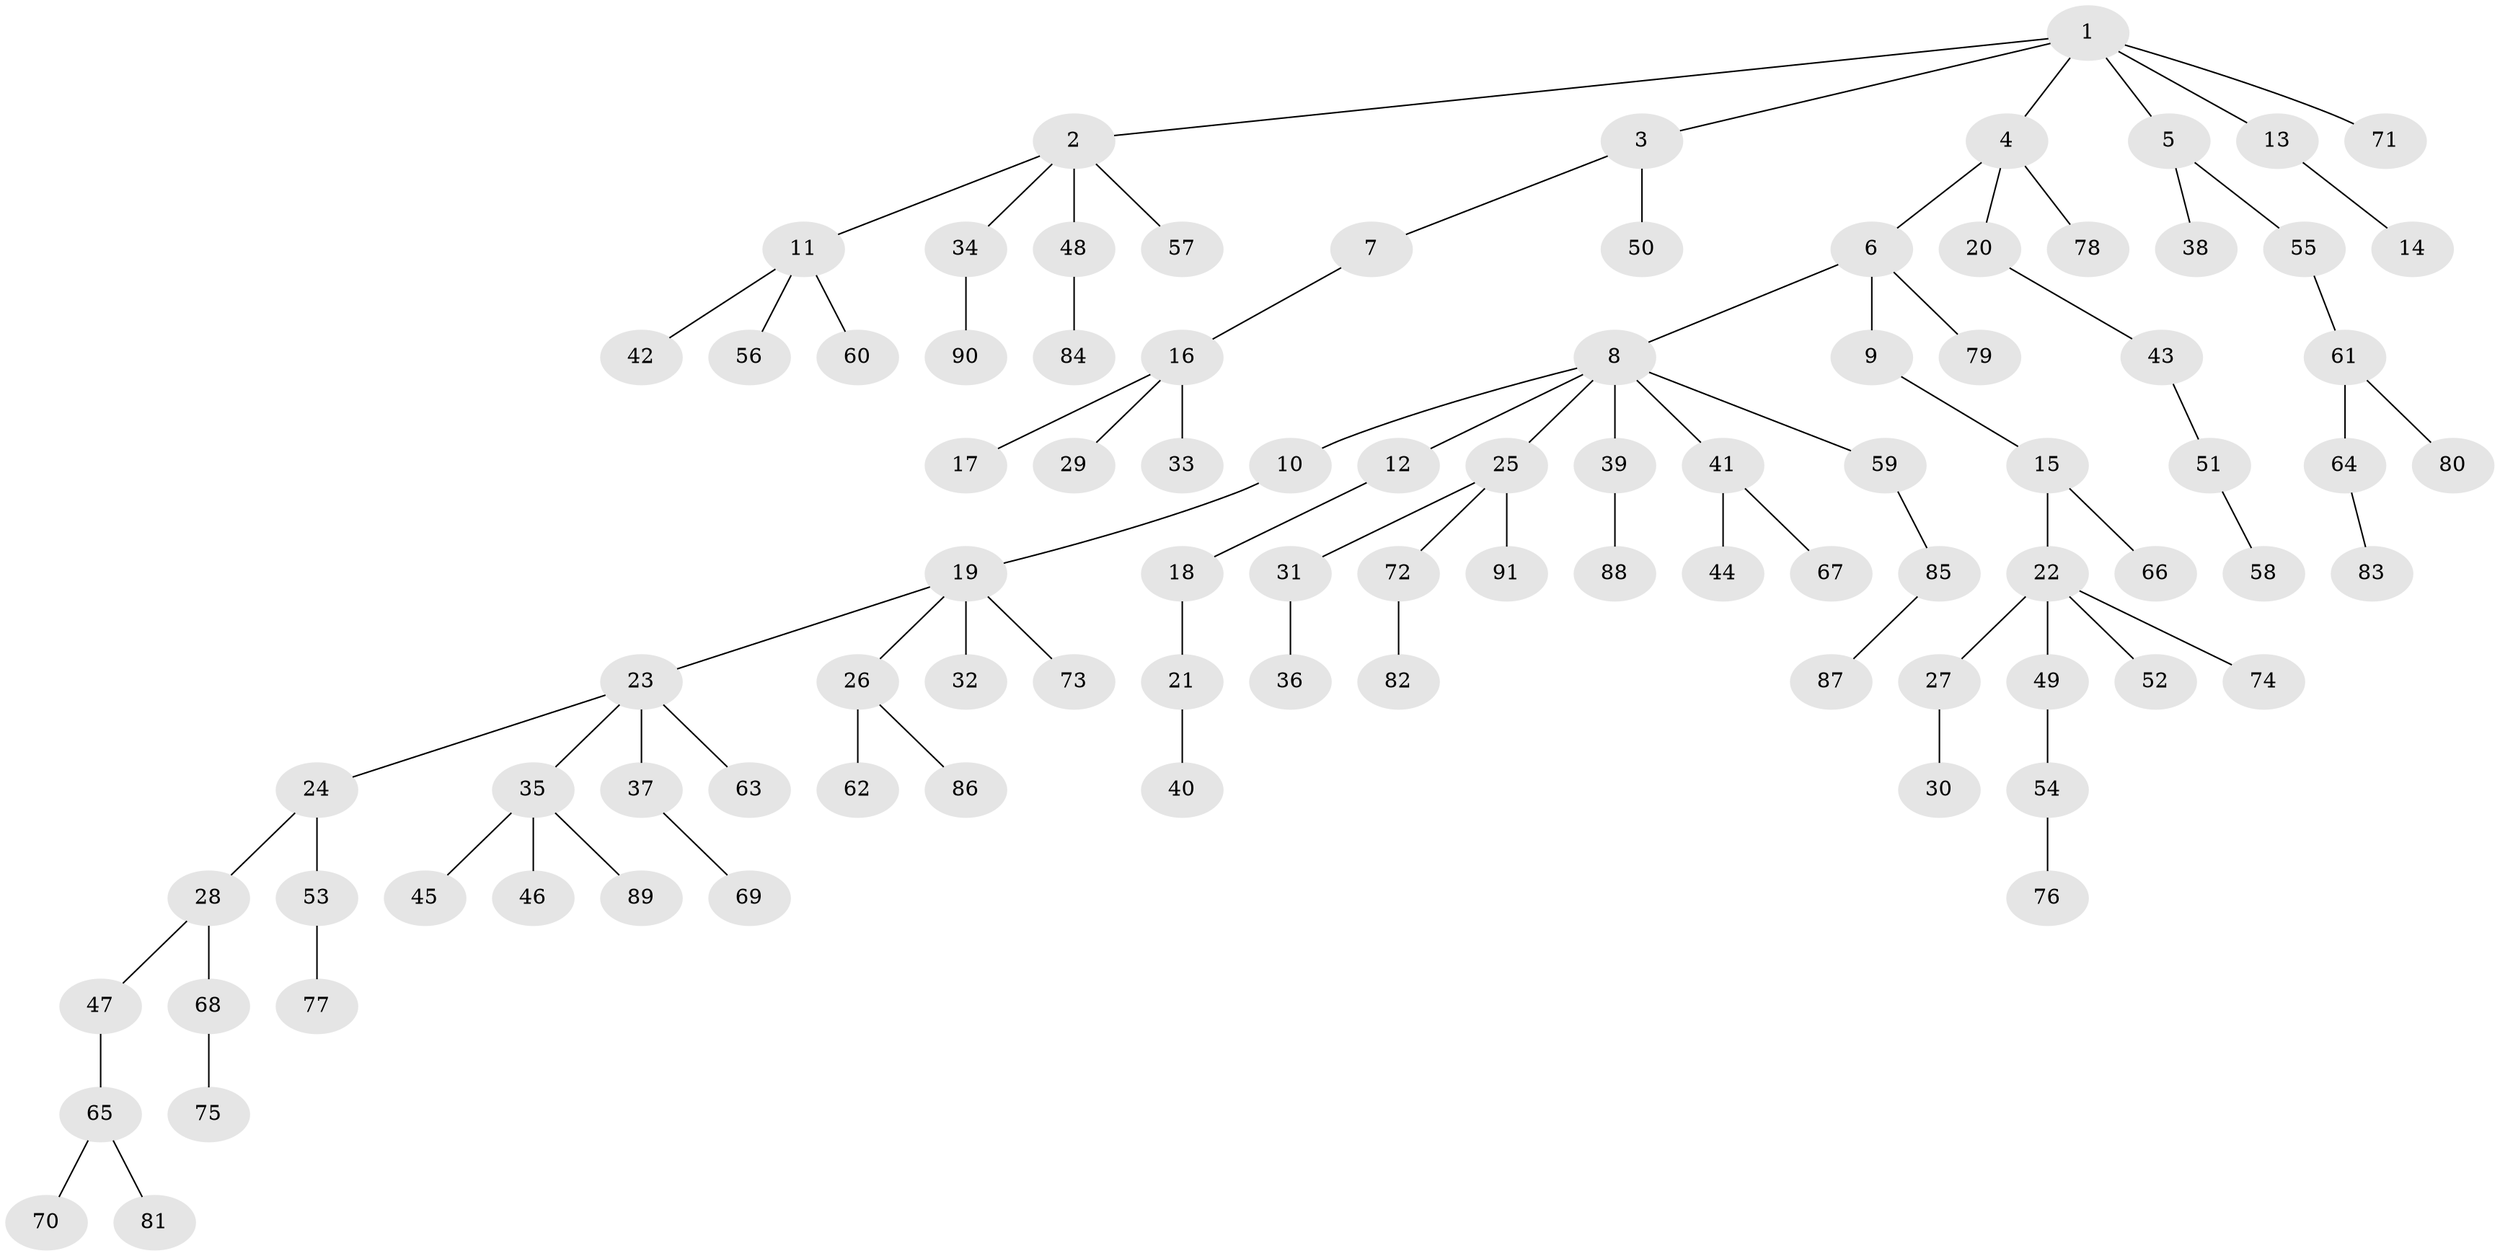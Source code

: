 // Generated by graph-tools (version 1.1) at 2025/02/03/09/25 03:02:22]
// undirected, 91 vertices, 90 edges
graph export_dot {
graph [start="1"]
  node [color=gray90,style=filled];
  1;
  2;
  3;
  4;
  5;
  6;
  7;
  8;
  9;
  10;
  11;
  12;
  13;
  14;
  15;
  16;
  17;
  18;
  19;
  20;
  21;
  22;
  23;
  24;
  25;
  26;
  27;
  28;
  29;
  30;
  31;
  32;
  33;
  34;
  35;
  36;
  37;
  38;
  39;
  40;
  41;
  42;
  43;
  44;
  45;
  46;
  47;
  48;
  49;
  50;
  51;
  52;
  53;
  54;
  55;
  56;
  57;
  58;
  59;
  60;
  61;
  62;
  63;
  64;
  65;
  66;
  67;
  68;
  69;
  70;
  71;
  72;
  73;
  74;
  75;
  76;
  77;
  78;
  79;
  80;
  81;
  82;
  83;
  84;
  85;
  86;
  87;
  88;
  89;
  90;
  91;
  1 -- 2;
  1 -- 3;
  1 -- 4;
  1 -- 5;
  1 -- 13;
  1 -- 71;
  2 -- 11;
  2 -- 34;
  2 -- 48;
  2 -- 57;
  3 -- 7;
  3 -- 50;
  4 -- 6;
  4 -- 20;
  4 -- 78;
  5 -- 38;
  5 -- 55;
  6 -- 8;
  6 -- 9;
  6 -- 79;
  7 -- 16;
  8 -- 10;
  8 -- 12;
  8 -- 25;
  8 -- 39;
  8 -- 41;
  8 -- 59;
  9 -- 15;
  10 -- 19;
  11 -- 42;
  11 -- 56;
  11 -- 60;
  12 -- 18;
  13 -- 14;
  15 -- 22;
  15 -- 66;
  16 -- 17;
  16 -- 29;
  16 -- 33;
  18 -- 21;
  19 -- 23;
  19 -- 26;
  19 -- 32;
  19 -- 73;
  20 -- 43;
  21 -- 40;
  22 -- 27;
  22 -- 49;
  22 -- 52;
  22 -- 74;
  23 -- 24;
  23 -- 35;
  23 -- 37;
  23 -- 63;
  24 -- 28;
  24 -- 53;
  25 -- 31;
  25 -- 72;
  25 -- 91;
  26 -- 62;
  26 -- 86;
  27 -- 30;
  28 -- 47;
  28 -- 68;
  31 -- 36;
  34 -- 90;
  35 -- 45;
  35 -- 46;
  35 -- 89;
  37 -- 69;
  39 -- 88;
  41 -- 44;
  41 -- 67;
  43 -- 51;
  47 -- 65;
  48 -- 84;
  49 -- 54;
  51 -- 58;
  53 -- 77;
  54 -- 76;
  55 -- 61;
  59 -- 85;
  61 -- 64;
  61 -- 80;
  64 -- 83;
  65 -- 70;
  65 -- 81;
  68 -- 75;
  72 -- 82;
  85 -- 87;
}
